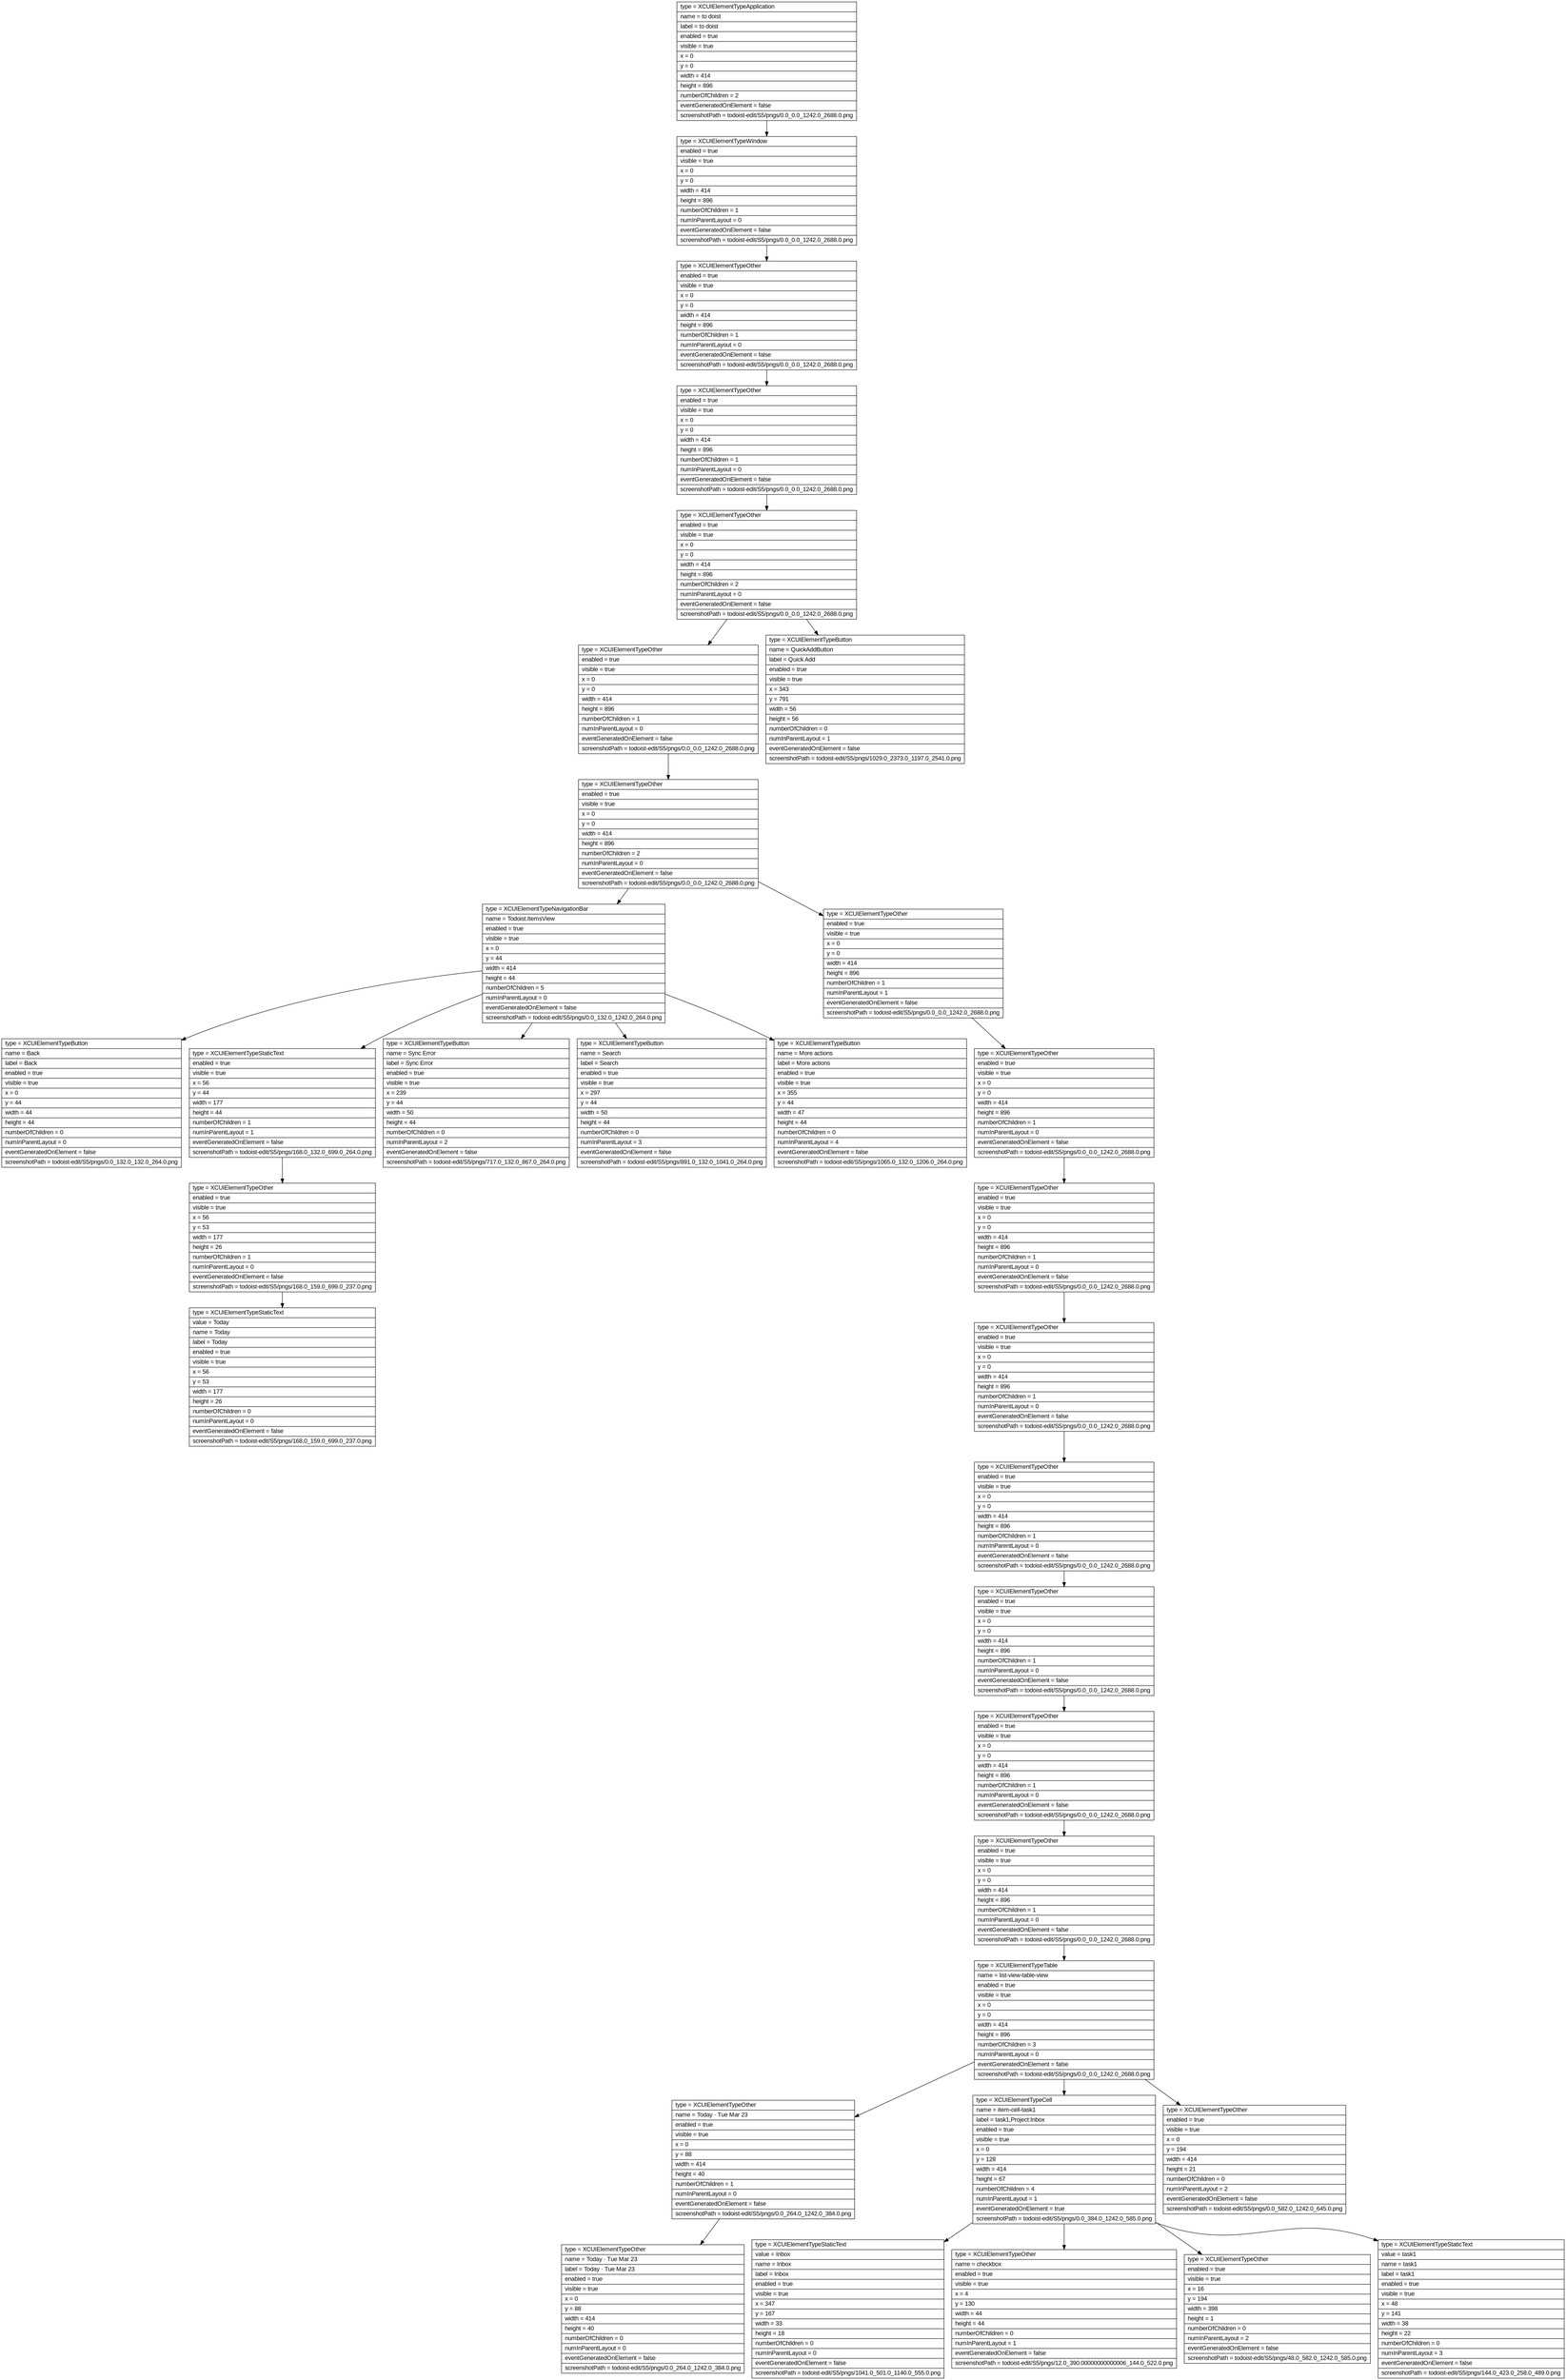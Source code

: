 digraph Layout {

	node [shape=record fontname=Arial];

	0	[label="{type = XCUIElementTypeApplication\l|name = to doist\l|label = to doist\l|enabled = true\l|visible = true\l|x = 0\l|y = 0\l|width = 414\l|height = 896\l|numberOfChildren = 2\l|eventGeneratedOnElement = false \l|screenshotPath = todoist-edit/S5/pngs/0.0_0.0_1242.0_2688.0.png\l}"]
	1	[label="{type = XCUIElementTypeWindow\l|enabled = true\l|visible = true\l|x = 0\l|y = 0\l|width = 414\l|height = 896\l|numberOfChildren = 1\l|numInParentLayout = 0\l|eventGeneratedOnElement = false \l|screenshotPath = todoist-edit/S5/pngs/0.0_0.0_1242.0_2688.0.png\l}"]
	2	[label="{type = XCUIElementTypeOther\l|enabled = true\l|visible = true\l|x = 0\l|y = 0\l|width = 414\l|height = 896\l|numberOfChildren = 1\l|numInParentLayout = 0\l|eventGeneratedOnElement = false \l|screenshotPath = todoist-edit/S5/pngs/0.0_0.0_1242.0_2688.0.png\l}"]
	3	[label="{type = XCUIElementTypeOther\l|enabled = true\l|visible = true\l|x = 0\l|y = 0\l|width = 414\l|height = 896\l|numberOfChildren = 1\l|numInParentLayout = 0\l|eventGeneratedOnElement = false \l|screenshotPath = todoist-edit/S5/pngs/0.0_0.0_1242.0_2688.0.png\l}"]
	4	[label="{type = XCUIElementTypeOther\l|enabled = true\l|visible = true\l|x = 0\l|y = 0\l|width = 414\l|height = 896\l|numberOfChildren = 2\l|numInParentLayout = 0\l|eventGeneratedOnElement = false \l|screenshotPath = todoist-edit/S5/pngs/0.0_0.0_1242.0_2688.0.png\l}"]
	5	[label="{type = XCUIElementTypeOther\l|enabled = true\l|visible = true\l|x = 0\l|y = 0\l|width = 414\l|height = 896\l|numberOfChildren = 1\l|numInParentLayout = 0\l|eventGeneratedOnElement = false \l|screenshotPath = todoist-edit/S5/pngs/0.0_0.0_1242.0_2688.0.png\l}"]
	6	[label="{type = XCUIElementTypeButton\l|name = QuickAddButton\l|label = Quick Add\l|enabled = true\l|visible = true\l|x = 343\l|y = 791\l|width = 56\l|height = 56\l|numberOfChildren = 0\l|numInParentLayout = 1\l|eventGeneratedOnElement = false \l|screenshotPath = todoist-edit/S5/pngs/1029.0_2373.0_1197.0_2541.0.png\l}"]
	7	[label="{type = XCUIElementTypeOther\l|enabled = true\l|visible = true\l|x = 0\l|y = 0\l|width = 414\l|height = 896\l|numberOfChildren = 2\l|numInParentLayout = 0\l|eventGeneratedOnElement = false \l|screenshotPath = todoist-edit/S5/pngs/0.0_0.0_1242.0_2688.0.png\l}"]
	8	[label="{type = XCUIElementTypeNavigationBar\l|name = Todoist.ItemsView\l|enabled = true\l|visible = true\l|x = 0\l|y = 44\l|width = 414\l|height = 44\l|numberOfChildren = 5\l|numInParentLayout = 0\l|eventGeneratedOnElement = false \l|screenshotPath = todoist-edit/S5/pngs/0.0_132.0_1242.0_264.0.png\l}"]
	9	[label="{type = XCUIElementTypeOther\l|enabled = true\l|visible = true\l|x = 0\l|y = 0\l|width = 414\l|height = 896\l|numberOfChildren = 1\l|numInParentLayout = 1\l|eventGeneratedOnElement = false \l|screenshotPath = todoist-edit/S5/pngs/0.0_0.0_1242.0_2688.0.png\l}"]
	10	[label="{type = XCUIElementTypeButton\l|name = Back\l|label = Back\l|enabled = true\l|visible = true\l|x = 0\l|y = 44\l|width = 44\l|height = 44\l|numberOfChildren = 0\l|numInParentLayout = 0\l|eventGeneratedOnElement = false \l|screenshotPath = todoist-edit/S5/pngs/0.0_132.0_132.0_264.0.png\l}"]
	11	[label="{type = XCUIElementTypeStaticText\l|enabled = true\l|visible = true\l|x = 56\l|y = 44\l|width = 177\l|height = 44\l|numberOfChildren = 1\l|numInParentLayout = 1\l|eventGeneratedOnElement = false \l|screenshotPath = todoist-edit/S5/pngs/168.0_132.0_699.0_264.0.png\l}"]
	12	[label="{type = XCUIElementTypeButton\l|name = Sync Error\l|label = Sync Error\l|enabled = true\l|visible = true\l|x = 239\l|y = 44\l|width = 50\l|height = 44\l|numberOfChildren = 0\l|numInParentLayout = 2\l|eventGeneratedOnElement = false \l|screenshotPath = todoist-edit/S5/pngs/717.0_132.0_867.0_264.0.png\l}"]
	13	[label="{type = XCUIElementTypeButton\l|name = Search\l|label = Search\l|enabled = true\l|visible = true\l|x = 297\l|y = 44\l|width = 50\l|height = 44\l|numberOfChildren = 0\l|numInParentLayout = 3\l|eventGeneratedOnElement = false \l|screenshotPath = todoist-edit/S5/pngs/891.0_132.0_1041.0_264.0.png\l}"]
	14	[label="{type = XCUIElementTypeButton\l|name = More actions\l|label = More actions\l|enabled = true\l|visible = true\l|x = 355\l|y = 44\l|width = 47\l|height = 44\l|numberOfChildren = 0\l|numInParentLayout = 4\l|eventGeneratedOnElement = false \l|screenshotPath = todoist-edit/S5/pngs/1065.0_132.0_1206.0_264.0.png\l}"]
	15	[label="{type = XCUIElementTypeOther\l|enabled = true\l|visible = true\l|x = 0\l|y = 0\l|width = 414\l|height = 896\l|numberOfChildren = 1\l|numInParentLayout = 0\l|eventGeneratedOnElement = false \l|screenshotPath = todoist-edit/S5/pngs/0.0_0.0_1242.0_2688.0.png\l}"]
	16	[label="{type = XCUIElementTypeOther\l|enabled = true\l|visible = true\l|x = 56\l|y = 53\l|width = 177\l|height = 26\l|numberOfChildren = 1\l|numInParentLayout = 0\l|eventGeneratedOnElement = false \l|screenshotPath = todoist-edit/S5/pngs/168.0_159.0_699.0_237.0.png\l}"]
	17	[label="{type = XCUIElementTypeOther\l|enabled = true\l|visible = true\l|x = 0\l|y = 0\l|width = 414\l|height = 896\l|numberOfChildren = 1\l|numInParentLayout = 0\l|eventGeneratedOnElement = false \l|screenshotPath = todoist-edit/S5/pngs/0.0_0.0_1242.0_2688.0.png\l}"]
	18	[label="{type = XCUIElementTypeStaticText\l|value = Today\l|name = Today\l|label = Today\l|enabled = true\l|visible = true\l|x = 56\l|y = 53\l|width = 177\l|height = 26\l|numberOfChildren = 0\l|numInParentLayout = 0\l|eventGeneratedOnElement = false \l|screenshotPath = todoist-edit/S5/pngs/168.0_159.0_699.0_237.0.png\l}"]
	19	[label="{type = XCUIElementTypeOther\l|enabled = true\l|visible = true\l|x = 0\l|y = 0\l|width = 414\l|height = 896\l|numberOfChildren = 1\l|numInParentLayout = 0\l|eventGeneratedOnElement = false \l|screenshotPath = todoist-edit/S5/pngs/0.0_0.0_1242.0_2688.0.png\l}"]
	20	[label="{type = XCUIElementTypeOther\l|enabled = true\l|visible = true\l|x = 0\l|y = 0\l|width = 414\l|height = 896\l|numberOfChildren = 1\l|numInParentLayout = 0\l|eventGeneratedOnElement = false \l|screenshotPath = todoist-edit/S5/pngs/0.0_0.0_1242.0_2688.0.png\l}"]
	21	[label="{type = XCUIElementTypeOther\l|enabled = true\l|visible = true\l|x = 0\l|y = 0\l|width = 414\l|height = 896\l|numberOfChildren = 1\l|numInParentLayout = 0\l|eventGeneratedOnElement = false \l|screenshotPath = todoist-edit/S5/pngs/0.0_0.0_1242.0_2688.0.png\l}"]
	22	[label="{type = XCUIElementTypeOther\l|enabled = true\l|visible = true\l|x = 0\l|y = 0\l|width = 414\l|height = 896\l|numberOfChildren = 1\l|numInParentLayout = 0\l|eventGeneratedOnElement = false \l|screenshotPath = todoist-edit/S5/pngs/0.0_0.0_1242.0_2688.0.png\l}"]
	23	[label="{type = XCUIElementTypeOther\l|enabled = true\l|visible = true\l|x = 0\l|y = 0\l|width = 414\l|height = 896\l|numberOfChildren = 1\l|numInParentLayout = 0\l|eventGeneratedOnElement = false \l|screenshotPath = todoist-edit/S5/pngs/0.0_0.0_1242.0_2688.0.png\l}"]
	24	[label="{type = XCUIElementTypeTable\l|name = list-view-table-view\l|enabled = true\l|visible = true\l|x = 0\l|y = 0\l|width = 414\l|height = 896\l|numberOfChildren = 3\l|numInParentLayout = 0\l|eventGeneratedOnElement = false \l|screenshotPath = todoist-edit/S5/pngs/0.0_0.0_1242.0_2688.0.png\l}"]
	25	[label="{type = XCUIElementTypeOther\l|name = Today · Tue Mar 23\l|enabled = true\l|visible = true\l|x = 0\l|y = 88\l|width = 414\l|height = 40\l|numberOfChildren = 1\l|numInParentLayout = 0\l|eventGeneratedOnElement = false \l|screenshotPath = todoist-edit/S5/pngs/0.0_264.0_1242.0_384.0.png\l}"]
	26	[label="{type = XCUIElementTypeCell\l|name = item-cell-task1\l|label = task1,Project:Inbox\l|enabled = true\l|visible = true\l|x = 0\l|y = 128\l|width = 414\l|height = 67\l|numberOfChildren = 4\l|numInParentLayout = 1\l|eventGeneratedOnElement = true \l|screenshotPath = todoist-edit/S5/pngs/0.0_384.0_1242.0_585.0.png\l}"]
	27	[label="{type = XCUIElementTypeOther\l|enabled = true\l|visible = true\l|x = 0\l|y = 194\l|width = 414\l|height = 21\l|numberOfChildren = 0\l|numInParentLayout = 2\l|eventGeneratedOnElement = false \l|screenshotPath = todoist-edit/S5/pngs/0.0_582.0_1242.0_645.0.png\l}"]
	28	[label="{type = XCUIElementTypeOther\l|name = Today · Tue Mar 23\l|label = Today · Tue Mar 23\l|enabled = true\l|visible = true\l|x = 0\l|y = 88\l|width = 414\l|height = 40\l|numberOfChildren = 0\l|numInParentLayout = 0\l|eventGeneratedOnElement = false \l|screenshotPath = todoist-edit/S5/pngs/0.0_264.0_1242.0_384.0.png\l}"]
	29	[label="{type = XCUIElementTypeStaticText\l|value = Inbox\l|name = Inbox\l|label = Inbox\l|enabled = true\l|visible = true\l|x = 347\l|y = 167\l|width = 33\l|height = 18\l|numberOfChildren = 0\l|numInParentLayout = 0\l|eventGeneratedOnElement = false \l|screenshotPath = todoist-edit/S5/pngs/1041.0_501.0_1140.0_555.0.png\l}"]
	30	[label="{type = XCUIElementTypeOther\l|name = checkbox\l|enabled = true\l|visible = true\l|x = 4\l|y = 130\l|width = 44\l|height = 44\l|numberOfChildren = 0\l|numInParentLayout = 1\l|eventGeneratedOnElement = false \l|screenshotPath = todoist-edit/S5/pngs/12.0_390.00000000000006_144.0_522.0.png\l}"]
	31	[label="{type = XCUIElementTypeOther\l|enabled = true\l|visible = true\l|x = 16\l|y = 194\l|width = 398\l|height = 1\l|numberOfChildren = 0\l|numInParentLayout = 2\l|eventGeneratedOnElement = false \l|screenshotPath = todoist-edit/S5/pngs/48.0_582.0_1242.0_585.0.png\l}"]
	32	[label="{type = XCUIElementTypeStaticText\l|value = task1\l|name = task1\l|label = task1\l|enabled = true\l|visible = true\l|x = 48\l|y = 141\l|width = 38\l|height = 22\l|numberOfChildren = 0\l|numInParentLayout = 3\l|eventGeneratedOnElement = false \l|screenshotPath = todoist-edit/S5/pngs/144.0_423.0_258.0_489.0.png\l}"]


	0 -> 1
	1 -> 2
	2 -> 3
	3 -> 4
	4 -> 5
	4 -> 6
	5 -> 7
	7 -> 8
	7 -> 9
	8 -> 10
	8 -> 11
	8 -> 12
	8 -> 13
	8 -> 14
	9 -> 15
	11 -> 16
	15 -> 17
	16 -> 18
	17 -> 19
	19 -> 20
	20 -> 21
	21 -> 22
	22 -> 23
	23 -> 24
	24 -> 25
	24 -> 26
	24 -> 27
	25 -> 28
	26 -> 29
	26 -> 30
	26 -> 31
	26 -> 32


}